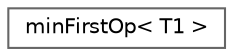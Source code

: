 digraph "Graphical Class Hierarchy"
{
 // LATEX_PDF_SIZE
  bgcolor="transparent";
  edge [fontname=Helvetica,fontsize=10,labelfontname=Helvetica,labelfontsize=10];
  node [fontname=Helvetica,fontsize=10,shape=box,height=0.2,width=0.4];
  rankdir="LR";
  Node0 [id="Node000000",label="minFirstOp\< T1 \>",height=0.2,width=0.4,color="grey40", fillcolor="white", style="filled",URL="$structFoam_1_1minFirstOp.html",tooltip=" "];
}

